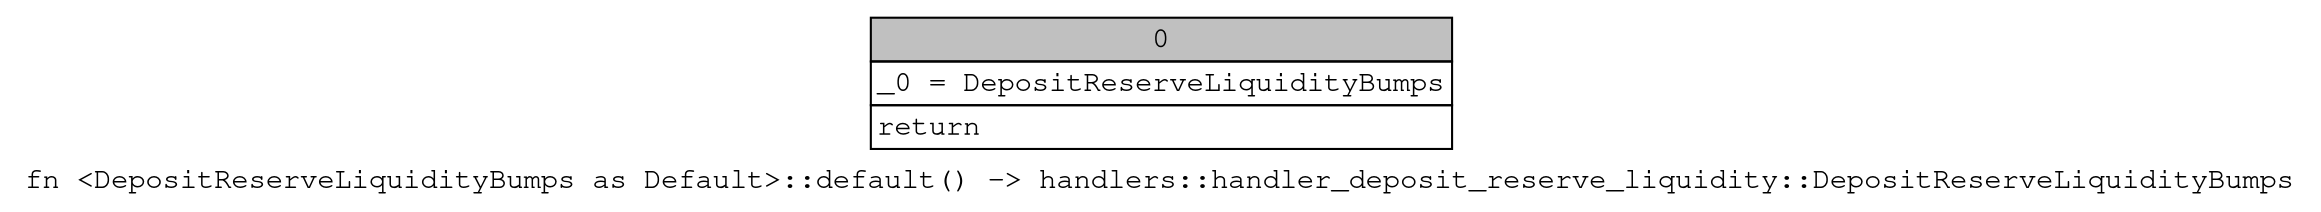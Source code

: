 digraph Mir_0_3336 {
    graph [fontname="Courier, monospace"];
    node [fontname="Courier, monospace"];
    edge [fontname="Courier, monospace"];
    label=<fn &lt;DepositReserveLiquidityBumps as Default&gt;::default() -&gt; handlers::handler_deposit_reserve_liquidity::DepositReserveLiquidityBumps<br align="left"/>>;
    bb0__0_3336 [shape="none", label=<<table border="0" cellborder="1" cellspacing="0"><tr><td bgcolor="gray" align="center" colspan="1">0</td></tr><tr><td align="left" balign="left">_0 = DepositReserveLiquidityBumps<br/></td></tr><tr><td align="left">return</td></tr></table>>];
}

